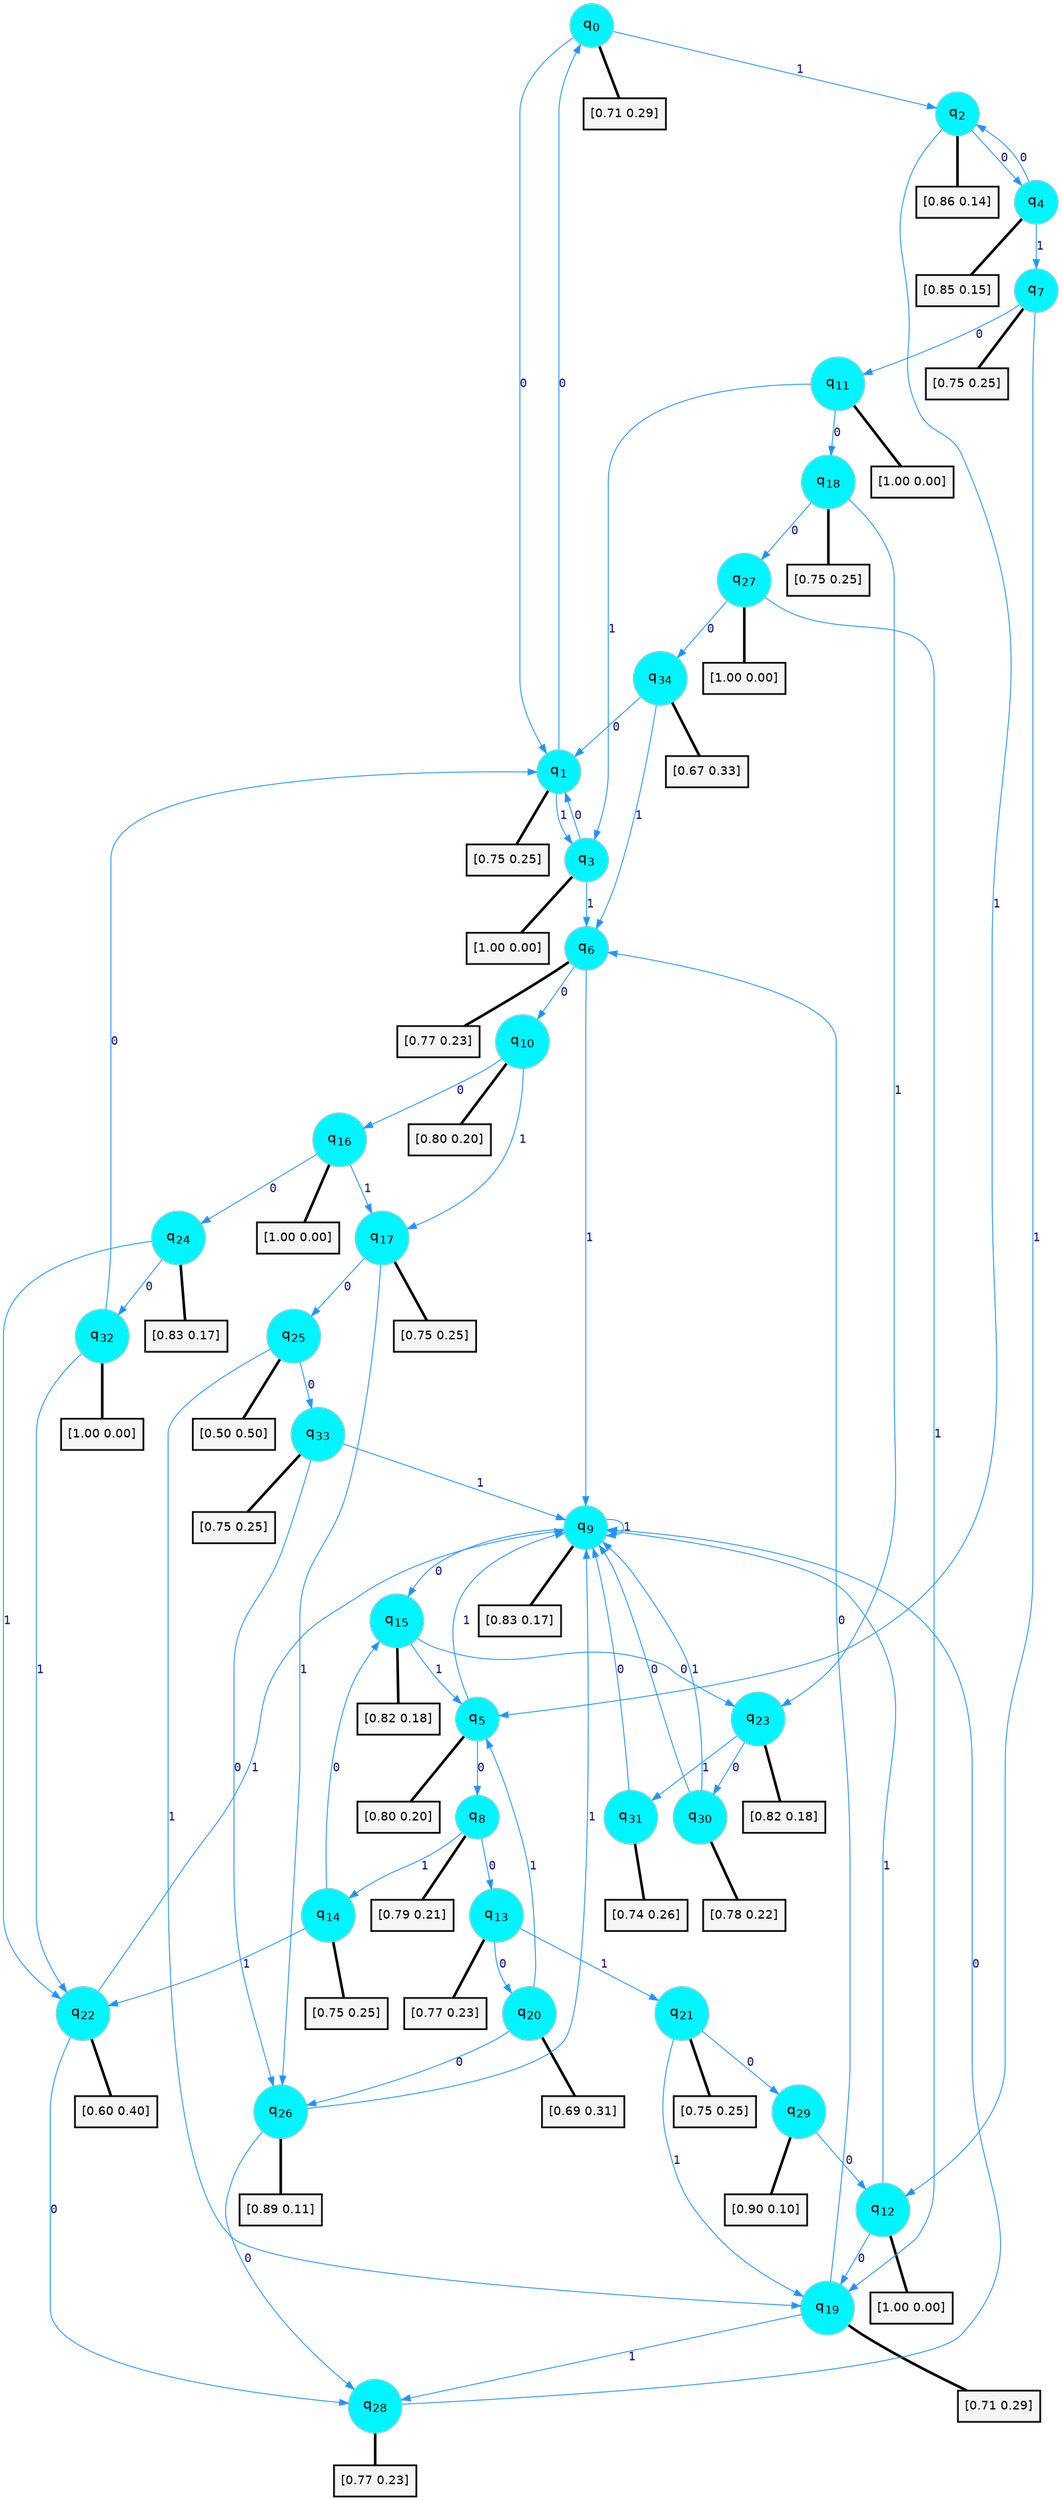 digraph G {
graph [
bgcolor=transparent, dpi=300, rankdir=TD, size="40,25"];
node [
color=gray, fillcolor=turquoise1, fontcolor=black, fontname=Helvetica, fontsize=16, fontweight=bold, shape=circle, style=filled];
edge [
arrowsize=1, color=dodgerblue1, fontcolor=midnightblue, fontname=courier, fontweight=bold, penwidth=1, style=solid, weight=20];
0[label=<q<SUB>0</SUB>>];
1[label=<q<SUB>1</SUB>>];
2[label=<q<SUB>2</SUB>>];
3[label=<q<SUB>3</SUB>>];
4[label=<q<SUB>4</SUB>>];
5[label=<q<SUB>5</SUB>>];
6[label=<q<SUB>6</SUB>>];
7[label=<q<SUB>7</SUB>>];
8[label=<q<SUB>8</SUB>>];
9[label=<q<SUB>9</SUB>>];
10[label=<q<SUB>10</SUB>>];
11[label=<q<SUB>11</SUB>>];
12[label=<q<SUB>12</SUB>>];
13[label=<q<SUB>13</SUB>>];
14[label=<q<SUB>14</SUB>>];
15[label=<q<SUB>15</SUB>>];
16[label=<q<SUB>16</SUB>>];
17[label=<q<SUB>17</SUB>>];
18[label=<q<SUB>18</SUB>>];
19[label=<q<SUB>19</SUB>>];
20[label=<q<SUB>20</SUB>>];
21[label=<q<SUB>21</SUB>>];
22[label=<q<SUB>22</SUB>>];
23[label=<q<SUB>23</SUB>>];
24[label=<q<SUB>24</SUB>>];
25[label=<q<SUB>25</SUB>>];
26[label=<q<SUB>26</SUB>>];
27[label=<q<SUB>27</SUB>>];
28[label=<q<SUB>28</SUB>>];
29[label=<q<SUB>29</SUB>>];
30[label=<q<SUB>30</SUB>>];
31[label=<q<SUB>31</SUB>>];
32[label=<q<SUB>32</SUB>>];
33[label=<q<SUB>33</SUB>>];
34[label=<q<SUB>34</SUB>>];
35[label="[0.71 0.29]", shape=box,fontcolor=black, fontname=Helvetica, fontsize=14, penwidth=2, fillcolor=whitesmoke,color=black];
36[label="[0.75 0.25]", shape=box,fontcolor=black, fontname=Helvetica, fontsize=14, penwidth=2, fillcolor=whitesmoke,color=black];
37[label="[0.86 0.14]", shape=box,fontcolor=black, fontname=Helvetica, fontsize=14, penwidth=2, fillcolor=whitesmoke,color=black];
38[label="[1.00 0.00]", shape=box,fontcolor=black, fontname=Helvetica, fontsize=14, penwidth=2, fillcolor=whitesmoke,color=black];
39[label="[0.85 0.15]", shape=box,fontcolor=black, fontname=Helvetica, fontsize=14, penwidth=2, fillcolor=whitesmoke,color=black];
40[label="[0.80 0.20]", shape=box,fontcolor=black, fontname=Helvetica, fontsize=14, penwidth=2, fillcolor=whitesmoke,color=black];
41[label="[0.77 0.23]", shape=box,fontcolor=black, fontname=Helvetica, fontsize=14, penwidth=2, fillcolor=whitesmoke,color=black];
42[label="[0.75 0.25]", shape=box,fontcolor=black, fontname=Helvetica, fontsize=14, penwidth=2, fillcolor=whitesmoke,color=black];
43[label="[0.79 0.21]", shape=box,fontcolor=black, fontname=Helvetica, fontsize=14, penwidth=2, fillcolor=whitesmoke,color=black];
44[label="[0.83 0.17]", shape=box,fontcolor=black, fontname=Helvetica, fontsize=14, penwidth=2, fillcolor=whitesmoke,color=black];
45[label="[0.80 0.20]", shape=box,fontcolor=black, fontname=Helvetica, fontsize=14, penwidth=2, fillcolor=whitesmoke,color=black];
46[label="[1.00 0.00]", shape=box,fontcolor=black, fontname=Helvetica, fontsize=14, penwidth=2, fillcolor=whitesmoke,color=black];
47[label="[1.00 0.00]", shape=box,fontcolor=black, fontname=Helvetica, fontsize=14, penwidth=2, fillcolor=whitesmoke,color=black];
48[label="[0.77 0.23]", shape=box,fontcolor=black, fontname=Helvetica, fontsize=14, penwidth=2, fillcolor=whitesmoke,color=black];
49[label="[0.75 0.25]", shape=box,fontcolor=black, fontname=Helvetica, fontsize=14, penwidth=2, fillcolor=whitesmoke,color=black];
50[label="[0.82 0.18]", shape=box,fontcolor=black, fontname=Helvetica, fontsize=14, penwidth=2, fillcolor=whitesmoke,color=black];
51[label="[1.00 0.00]", shape=box,fontcolor=black, fontname=Helvetica, fontsize=14, penwidth=2, fillcolor=whitesmoke,color=black];
52[label="[0.75 0.25]", shape=box,fontcolor=black, fontname=Helvetica, fontsize=14, penwidth=2, fillcolor=whitesmoke,color=black];
53[label="[0.75 0.25]", shape=box,fontcolor=black, fontname=Helvetica, fontsize=14, penwidth=2, fillcolor=whitesmoke,color=black];
54[label="[0.71 0.29]", shape=box,fontcolor=black, fontname=Helvetica, fontsize=14, penwidth=2, fillcolor=whitesmoke,color=black];
55[label="[0.69 0.31]", shape=box,fontcolor=black, fontname=Helvetica, fontsize=14, penwidth=2, fillcolor=whitesmoke,color=black];
56[label="[0.75 0.25]", shape=box,fontcolor=black, fontname=Helvetica, fontsize=14, penwidth=2, fillcolor=whitesmoke,color=black];
57[label="[0.60 0.40]", shape=box,fontcolor=black, fontname=Helvetica, fontsize=14, penwidth=2, fillcolor=whitesmoke,color=black];
58[label="[0.82 0.18]", shape=box,fontcolor=black, fontname=Helvetica, fontsize=14, penwidth=2, fillcolor=whitesmoke,color=black];
59[label="[0.83 0.17]", shape=box,fontcolor=black, fontname=Helvetica, fontsize=14, penwidth=2, fillcolor=whitesmoke,color=black];
60[label="[0.50 0.50]", shape=box,fontcolor=black, fontname=Helvetica, fontsize=14, penwidth=2, fillcolor=whitesmoke,color=black];
61[label="[0.89 0.11]", shape=box,fontcolor=black, fontname=Helvetica, fontsize=14, penwidth=2, fillcolor=whitesmoke,color=black];
62[label="[1.00 0.00]", shape=box,fontcolor=black, fontname=Helvetica, fontsize=14, penwidth=2, fillcolor=whitesmoke,color=black];
63[label="[0.77 0.23]", shape=box,fontcolor=black, fontname=Helvetica, fontsize=14, penwidth=2, fillcolor=whitesmoke,color=black];
64[label="[0.90 0.10]", shape=box,fontcolor=black, fontname=Helvetica, fontsize=14, penwidth=2, fillcolor=whitesmoke,color=black];
65[label="[0.78 0.22]", shape=box,fontcolor=black, fontname=Helvetica, fontsize=14, penwidth=2, fillcolor=whitesmoke,color=black];
66[label="[0.74 0.26]", shape=box,fontcolor=black, fontname=Helvetica, fontsize=14, penwidth=2, fillcolor=whitesmoke,color=black];
67[label="[1.00 0.00]", shape=box,fontcolor=black, fontname=Helvetica, fontsize=14, penwidth=2, fillcolor=whitesmoke,color=black];
68[label="[0.75 0.25]", shape=box,fontcolor=black, fontname=Helvetica, fontsize=14, penwidth=2, fillcolor=whitesmoke,color=black];
69[label="[0.67 0.33]", shape=box,fontcolor=black, fontname=Helvetica, fontsize=14, penwidth=2, fillcolor=whitesmoke,color=black];
0->1 [label=0];
0->2 [label=1];
0->35 [arrowhead=none, penwidth=3,color=black];
1->0 [label=0];
1->3 [label=1];
1->36 [arrowhead=none, penwidth=3,color=black];
2->4 [label=0];
2->5 [label=1];
2->37 [arrowhead=none, penwidth=3,color=black];
3->1 [label=0];
3->6 [label=1];
3->38 [arrowhead=none, penwidth=3,color=black];
4->2 [label=0];
4->7 [label=1];
4->39 [arrowhead=none, penwidth=3,color=black];
5->8 [label=0];
5->9 [label=1];
5->40 [arrowhead=none, penwidth=3,color=black];
6->10 [label=0];
6->9 [label=1];
6->41 [arrowhead=none, penwidth=3,color=black];
7->11 [label=0];
7->12 [label=1];
7->42 [arrowhead=none, penwidth=3,color=black];
8->13 [label=0];
8->14 [label=1];
8->43 [arrowhead=none, penwidth=3,color=black];
9->15 [label=0];
9->9 [label=1];
9->44 [arrowhead=none, penwidth=3,color=black];
10->16 [label=0];
10->17 [label=1];
10->45 [arrowhead=none, penwidth=3,color=black];
11->18 [label=0];
11->3 [label=1];
11->46 [arrowhead=none, penwidth=3,color=black];
12->19 [label=0];
12->9 [label=1];
12->47 [arrowhead=none, penwidth=3,color=black];
13->20 [label=0];
13->21 [label=1];
13->48 [arrowhead=none, penwidth=3,color=black];
14->15 [label=0];
14->22 [label=1];
14->49 [arrowhead=none, penwidth=3,color=black];
15->23 [label=0];
15->5 [label=1];
15->50 [arrowhead=none, penwidth=3,color=black];
16->24 [label=0];
16->17 [label=1];
16->51 [arrowhead=none, penwidth=3,color=black];
17->25 [label=0];
17->26 [label=1];
17->52 [arrowhead=none, penwidth=3,color=black];
18->27 [label=0];
18->23 [label=1];
18->53 [arrowhead=none, penwidth=3,color=black];
19->6 [label=0];
19->28 [label=1];
19->54 [arrowhead=none, penwidth=3,color=black];
20->26 [label=0];
20->5 [label=1];
20->55 [arrowhead=none, penwidth=3,color=black];
21->29 [label=0];
21->19 [label=1];
21->56 [arrowhead=none, penwidth=3,color=black];
22->28 [label=0];
22->9 [label=1];
22->57 [arrowhead=none, penwidth=3,color=black];
23->30 [label=0];
23->31 [label=1];
23->58 [arrowhead=none, penwidth=3,color=black];
24->32 [label=0];
24->22 [label=1];
24->59 [arrowhead=none, penwidth=3,color=black];
25->33 [label=0];
25->19 [label=1];
25->60 [arrowhead=none, penwidth=3,color=black];
26->28 [label=0];
26->9 [label=1];
26->61 [arrowhead=none, penwidth=3,color=black];
27->34 [label=0];
27->19 [label=1];
27->62 [arrowhead=none, penwidth=3,color=black];
28->9 [label=0];
28->63 [arrowhead=none, penwidth=3,color=black];
29->12 [label=0];
29->64 [arrowhead=none, penwidth=3,color=black];
30->9 [label=0];
30->9 [label=1];
30->65 [arrowhead=none, penwidth=3,color=black];
31->9 [label=0];
31->66 [arrowhead=none, penwidth=3,color=black];
32->1 [label=0];
32->22 [label=1];
32->67 [arrowhead=none, penwidth=3,color=black];
33->26 [label=0];
33->9 [label=1];
33->68 [arrowhead=none, penwidth=3,color=black];
34->1 [label=0];
34->6 [label=1];
34->69 [arrowhead=none, penwidth=3,color=black];
}

